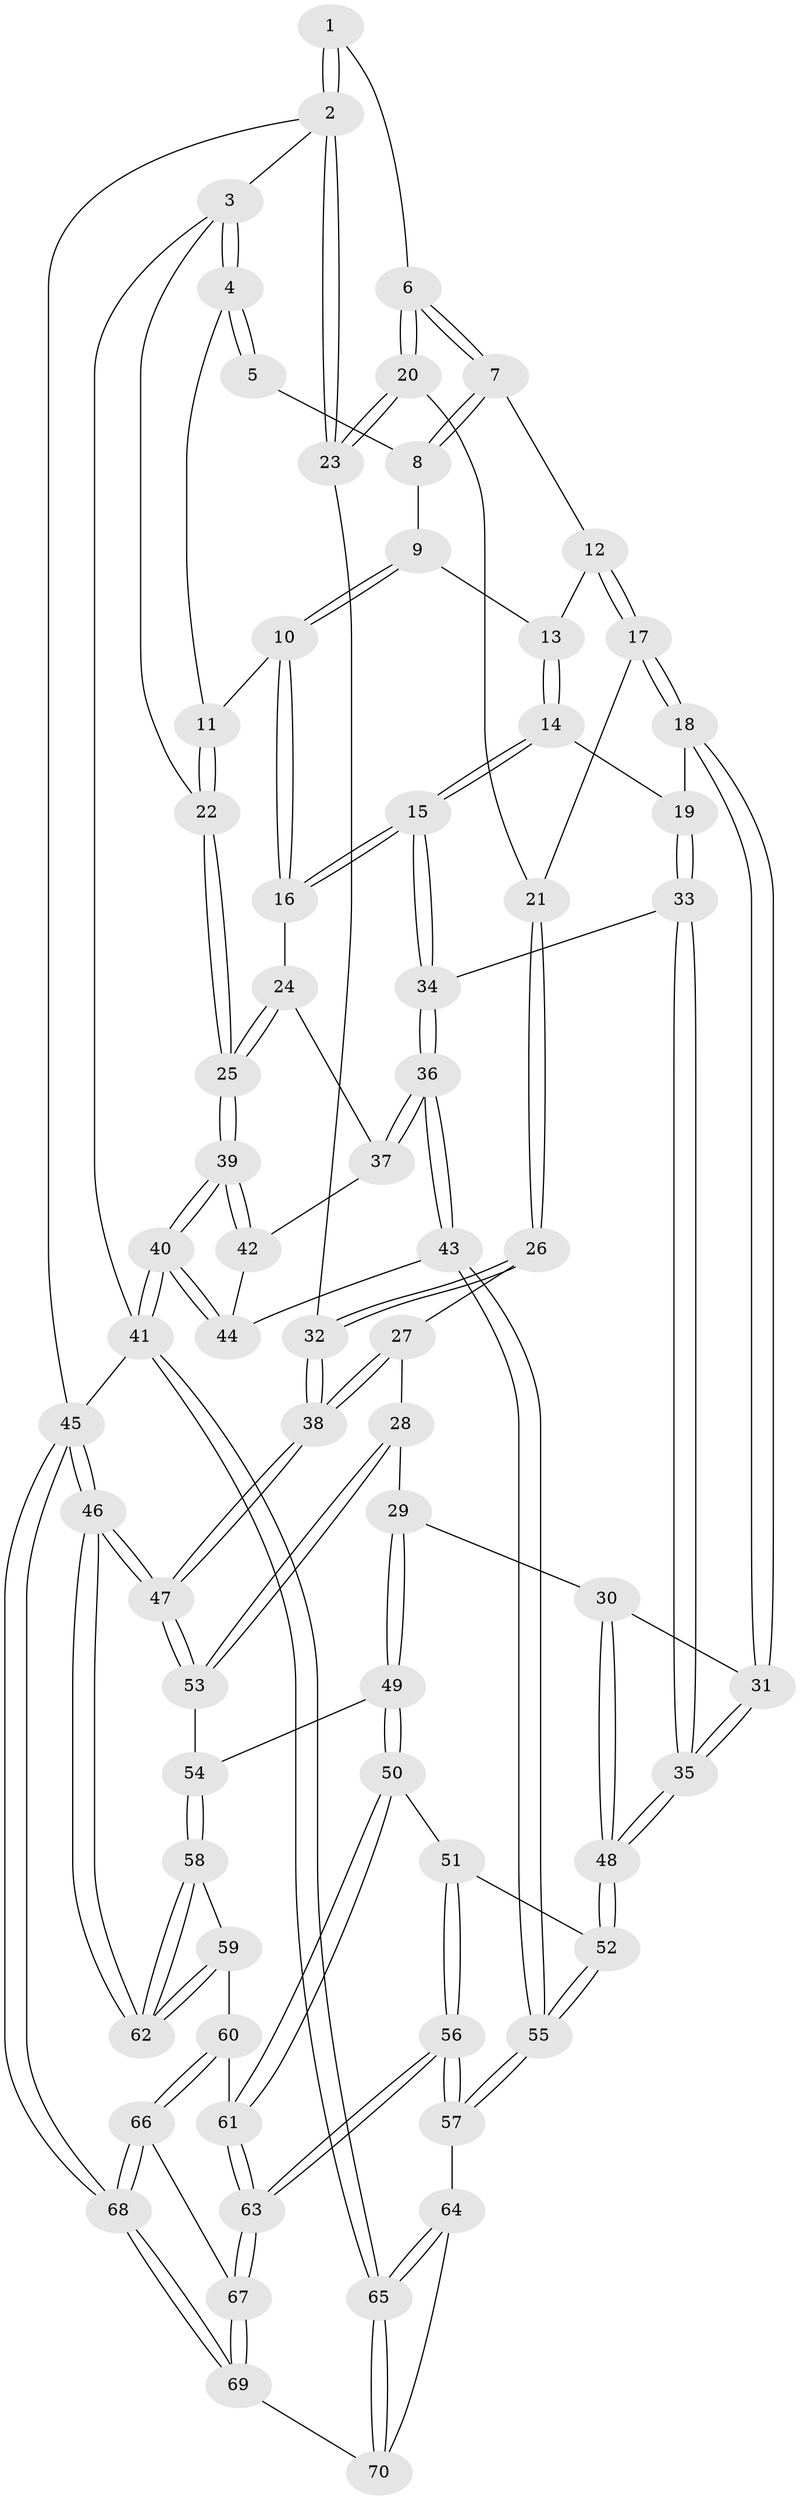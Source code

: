 // coarse degree distribution, {3: 0.175, 8: 0.025, 5: 0.375, 4: 0.325, 6: 0.075, 2: 0.025}
// Generated by graph-tools (version 1.1) at 2025/52/02/27/25 19:52:37]
// undirected, 70 vertices, 172 edges
graph export_dot {
graph [start="1"]
  node [color=gray90,style=filled];
  1 [pos="+0.9278695081592393+0"];
  2 [pos="+1+0"];
  3 [pos="+0+0"];
  4 [pos="+0+0"];
  5 [pos="+0.43003680193709537+0"];
  6 [pos="+0.8022887690700125+0.1429326749326831"];
  7 [pos="+0.7773513316112408+0.13829654800365998"];
  8 [pos="+0.462140346908399+0.015262956812910329"];
  9 [pos="+0.4536668134908004+0.14057940469864533"];
  10 [pos="+0.3190705908702902+0.24415541863752696"];
  11 [pos="+0.29052547316650335+0.21601928328169967"];
  12 [pos="+0.5104380109755363+0.17205635208874873"];
  13 [pos="+0.47386475884573476+0.1600504584918088"];
  14 [pos="+0.5305508904270336+0.37611202498926605"];
  15 [pos="+0.37529824448147847+0.4057581988794162"];
  16 [pos="+0.29438606217691765+0.33492410026272174"];
  17 [pos="+0.6683153322954584+0.2810801225446097"];
  18 [pos="+0.5623430920344206+0.3879308804949977"];
  19 [pos="+0.5596156814996188+0.38766245129093624"];
  20 [pos="+0.8081614163316762+0.18390176402710826"];
  21 [pos="+0.7973018956632895+0.23864467092781905"];
  22 [pos="+0+0.19762165889579952"];
  23 [pos="+1+0.22589149619733304"];
  24 [pos="+0.19635046658707844+0.37087161183298134"];
  25 [pos="+0+0.2165885097318238"];
  26 [pos="+0.8309885262830884+0.32064591520108726"];
  27 [pos="+0.8358668497170673+0.3808709481104948"];
  28 [pos="+0.764194206788813+0.4844466374803696"];
  29 [pos="+0.6951121763821008+0.4953424762770045"];
  30 [pos="+0.6938416990722653+0.49506748181272303"];
  31 [pos="+0.6058674465291556+0.43785131521617465"];
  32 [pos="+1+0.2912547786500887"];
  33 [pos="+0.47674263865618033+0.5693017450387433"];
  34 [pos="+0.38247539966178495+0.5309006727572391"];
  35 [pos="+0.5185059717404404+0.609375900213426"];
  36 [pos="+0.28532271249553137+0.6230007768294685"];
  37 [pos="+0.18123831467476892+0.48022135967766366"];
  38 [pos="+1+0.5775681840622817"];
  39 [pos="+0+0.6331524041879233"];
  40 [pos="+0+0.6943104381661698"];
  41 [pos="+0+1"];
  42 [pos="+0.1414146045547876+0.5075163278471172"];
  43 [pos="+0.26273048278350375+0.7176325152394999"];
  44 [pos="+0.16556790950755634+0.705231113703592"];
  45 [pos="+1+1"];
  46 [pos="+1+1"];
  47 [pos="+1+0.6942233803309149"];
  48 [pos="+0.5302445219078991+0.6281452198053584"];
  49 [pos="+0.6629180315270012+0.6876530196686119"];
  50 [pos="+0.5957575814819508+0.7017297804987864"];
  51 [pos="+0.5677653445387091+0.6832282343271403"];
  52 [pos="+0.5334836112892741+0.6439953724614927"];
  53 [pos="+0.8263199209962095+0.6156501409502807"];
  54 [pos="+0.7403193129965735+0.7045378984690138"];
  55 [pos="+0.29254287301638243+0.7622236587176462"];
  56 [pos="+0.4086471068696636+0.8432990143105396"];
  57 [pos="+0.2933366451066947+0.7652469019354202"];
  58 [pos="+0.7429332298760564+0.7113933288766665"];
  59 [pos="+0.673411440952088+0.8610531378582945"];
  60 [pos="+0.6637165189272015+0.8623842633982125"];
  61 [pos="+0.5950652288487819+0.7620431676750131"];
  62 [pos="+0.8949438133941325+0.9132794642904296"];
  63 [pos="+0.46745802290920874+0.9110241616695592"];
  64 [pos="+0.2662217634795849+0.817395346876411"];
  65 [pos="+0+1"];
  66 [pos="+0.643602418246334+0.8891355982912957"];
  67 [pos="+0.46764762118734865+0.9115653860520313"];
  68 [pos="+0.6773937829276803+1"];
  69 [pos="+0.46095827935235856+1"];
  70 [pos="+0.384003311827594+1"];
  1 -- 2;
  1 -- 2;
  1 -- 6;
  2 -- 3;
  2 -- 23;
  2 -- 23;
  2 -- 45;
  3 -- 4;
  3 -- 4;
  3 -- 22;
  3 -- 41;
  4 -- 5;
  4 -- 5;
  4 -- 11;
  5 -- 8;
  6 -- 7;
  6 -- 7;
  6 -- 20;
  6 -- 20;
  7 -- 8;
  7 -- 8;
  7 -- 12;
  8 -- 9;
  9 -- 10;
  9 -- 10;
  9 -- 13;
  10 -- 11;
  10 -- 16;
  10 -- 16;
  11 -- 22;
  11 -- 22;
  12 -- 13;
  12 -- 17;
  12 -- 17;
  13 -- 14;
  13 -- 14;
  14 -- 15;
  14 -- 15;
  14 -- 19;
  15 -- 16;
  15 -- 16;
  15 -- 34;
  15 -- 34;
  16 -- 24;
  17 -- 18;
  17 -- 18;
  17 -- 21;
  18 -- 19;
  18 -- 31;
  18 -- 31;
  19 -- 33;
  19 -- 33;
  20 -- 21;
  20 -- 23;
  20 -- 23;
  21 -- 26;
  21 -- 26;
  22 -- 25;
  22 -- 25;
  23 -- 32;
  24 -- 25;
  24 -- 25;
  24 -- 37;
  25 -- 39;
  25 -- 39;
  26 -- 27;
  26 -- 32;
  26 -- 32;
  27 -- 28;
  27 -- 38;
  27 -- 38;
  28 -- 29;
  28 -- 53;
  28 -- 53;
  29 -- 30;
  29 -- 49;
  29 -- 49;
  30 -- 31;
  30 -- 48;
  30 -- 48;
  31 -- 35;
  31 -- 35;
  32 -- 38;
  32 -- 38;
  33 -- 34;
  33 -- 35;
  33 -- 35;
  34 -- 36;
  34 -- 36;
  35 -- 48;
  35 -- 48;
  36 -- 37;
  36 -- 37;
  36 -- 43;
  36 -- 43;
  37 -- 42;
  38 -- 47;
  38 -- 47;
  39 -- 40;
  39 -- 40;
  39 -- 42;
  39 -- 42;
  40 -- 41;
  40 -- 41;
  40 -- 44;
  40 -- 44;
  41 -- 65;
  41 -- 65;
  41 -- 45;
  42 -- 44;
  43 -- 44;
  43 -- 55;
  43 -- 55;
  45 -- 46;
  45 -- 46;
  45 -- 68;
  45 -- 68;
  46 -- 47;
  46 -- 47;
  46 -- 62;
  46 -- 62;
  47 -- 53;
  47 -- 53;
  48 -- 52;
  48 -- 52;
  49 -- 50;
  49 -- 50;
  49 -- 54;
  50 -- 51;
  50 -- 61;
  50 -- 61;
  51 -- 52;
  51 -- 56;
  51 -- 56;
  52 -- 55;
  52 -- 55;
  53 -- 54;
  54 -- 58;
  54 -- 58;
  55 -- 57;
  55 -- 57;
  56 -- 57;
  56 -- 57;
  56 -- 63;
  56 -- 63;
  57 -- 64;
  58 -- 59;
  58 -- 62;
  58 -- 62;
  59 -- 60;
  59 -- 62;
  59 -- 62;
  60 -- 61;
  60 -- 66;
  60 -- 66;
  61 -- 63;
  61 -- 63;
  63 -- 67;
  63 -- 67;
  64 -- 65;
  64 -- 65;
  64 -- 70;
  65 -- 70;
  65 -- 70;
  66 -- 67;
  66 -- 68;
  66 -- 68;
  67 -- 69;
  67 -- 69;
  68 -- 69;
  68 -- 69;
  69 -- 70;
}
